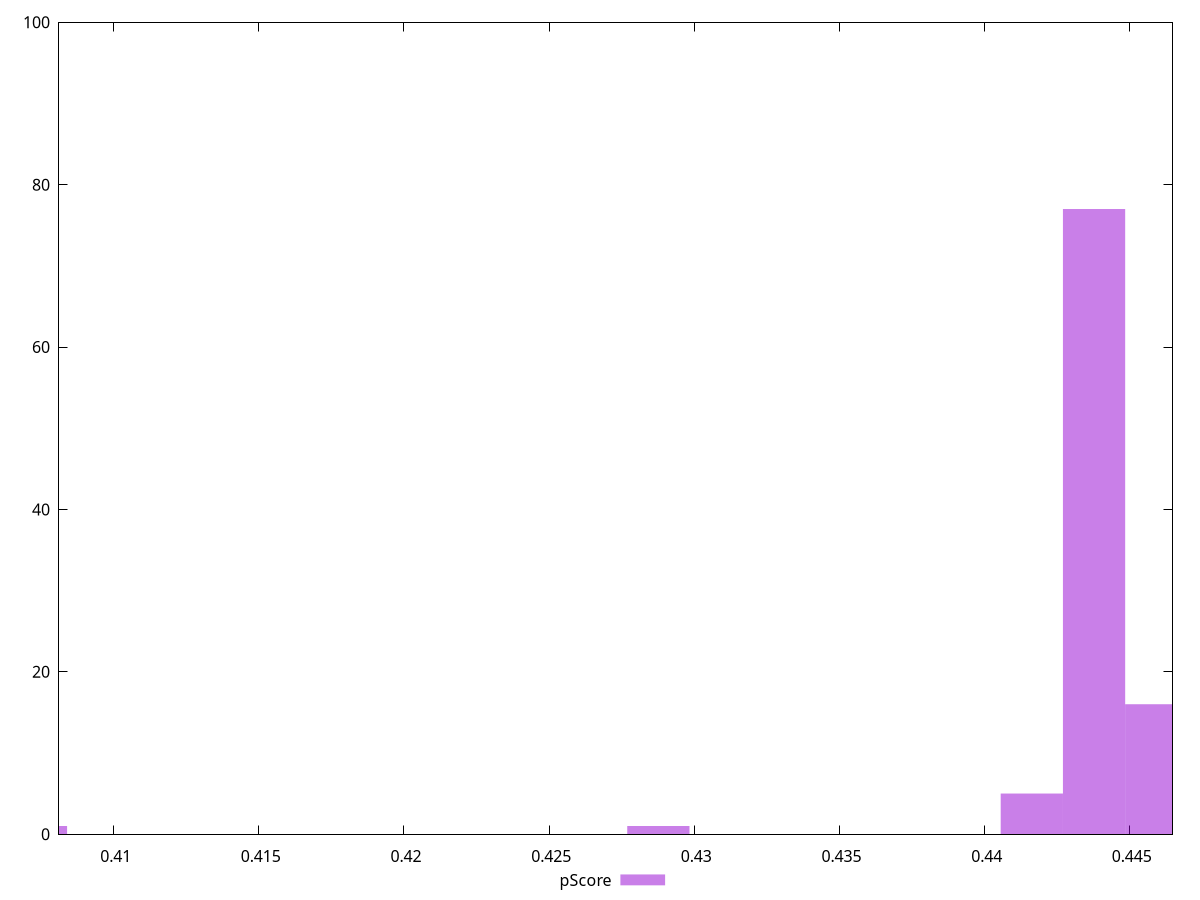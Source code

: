 reset

$pScore <<EOF
0.407323961316697 1
0.4437687368029278 77
0.4416249264802083 5
0.4459125471256472 16
0.42876206454389154 1
EOF

set key outside below
set boxwidth 0.002143810322719458
set xrange [0.40811764705882353:0.4464705882352941]
set yrange [0:100]
set trange [0:100]
set style fill transparent solid 0.5 noborder
set terminal svg size 640, 490 enhanced background rgb 'white'
set output "reports/report_00031_2021-02-24T23-18-18.084Z/uses-rel-preload/samples/music/pScore/histogram.svg"

plot $pScore title "pScore" with boxes

reset

